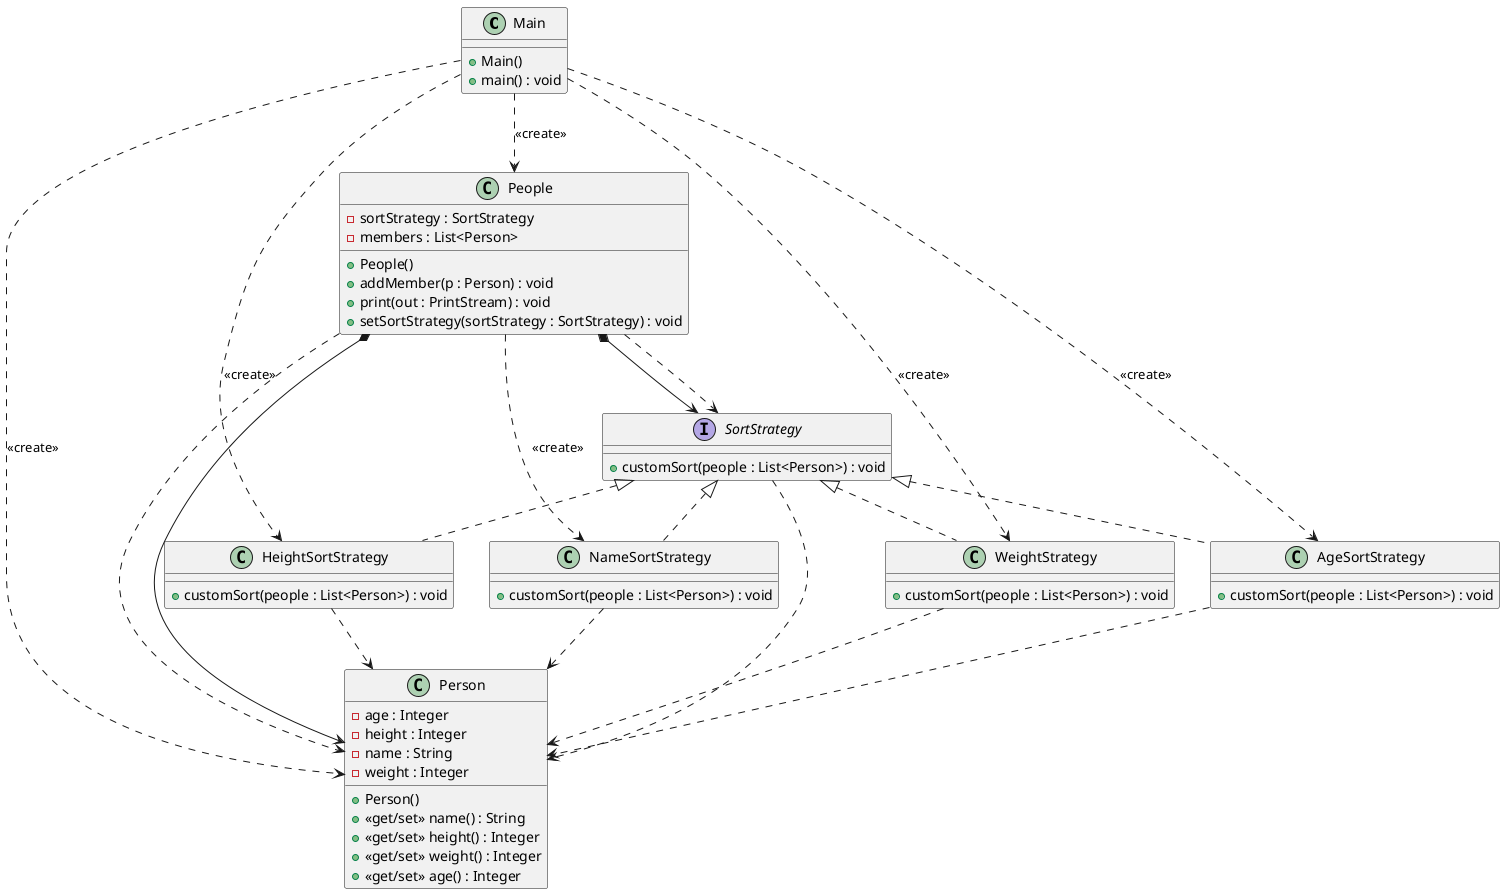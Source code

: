 @startuml
class Main {
    + Main()
    + main() : void
}
Main ..> People : <<create>>
Main ..> Person : <<create>>
Main ..> WeightStrategy : <<create>>
Main ..> AgeSortStrategy : <<create>>
Main ..> HeightSortStrategy : <<create>>

class Person {
    - age : Integer
    - height : Integer
    - name : String
    - weight : Integer

    + Person()
    + <<get/set>> name() : String
    + <<get/set>> height() : Integer
    + <<get/set>> weight() : Integer
    + <<get/set>> age() : Integer
}

class People {
 - sortStrategy : SortStrategy
 - members : List<Person>

 + People()
 + addMember(p : Person) : void
 + print(out : PrintStream) : void
 + setSortStrategy(sortStrategy : SortStrategy) : void
}
People *--> SortStrategy
People ..> SortStrategy
People ..> Person
People *--> Person
People ..> NameSortStrategy :  "<<create>>"



interface SortStrategy {
    + customSort(people : List<Person>) : void
}
SortStrategy ..> Person

class NameSortStrategy {
    + customSort(people : List<Person>) : void
}
class NameSortStrategy implements SortStrategy
NameSortStrategy ..> Person

class WeightStrategy {
    + customSort(people : List<Person>) : void
}
class WeightStrategy implements SortStrategy
WeightStrategy ..> Person

class HeightSortStrategy {
    + customSort(people : List<Person>) : void
}
class HeightSortStrategy implements SortStrategy
HeightSortStrategy ..> Person

class AgeSortStrategy {
    + customSort(people : List<Person>) : void
}
class AgeSortStrategy implements SortStrategy
AgeSortStrategy ..> Person
@enduml